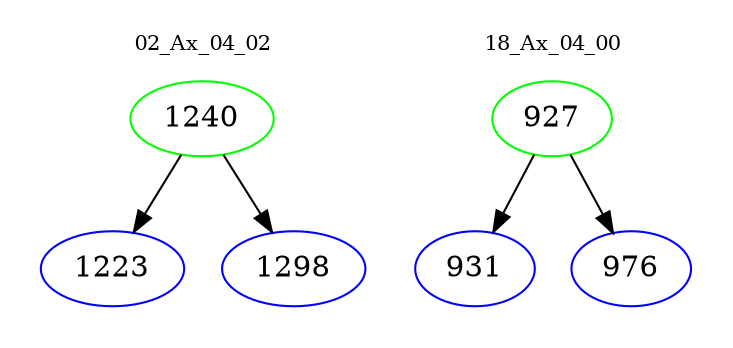 digraph{
subgraph cluster_0 {
color = white
label = "02_Ax_04_02";
fontsize=10;
T0_1240 [label="1240", color="green"]
T0_1240 -> T0_1223 [color="black"]
T0_1223 [label="1223", color="blue"]
T0_1240 -> T0_1298 [color="black"]
T0_1298 [label="1298", color="blue"]
}
subgraph cluster_1 {
color = white
label = "18_Ax_04_00";
fontsize=10;
T1_927 [label="927", color="green"]
T1_927 -> T1_931 [color="black"]
T1_931 [label="931", color="blue"]
T1_927 -> T1_976 [color="black"]
T1_976 [label="976", color="blue"]
}
}
